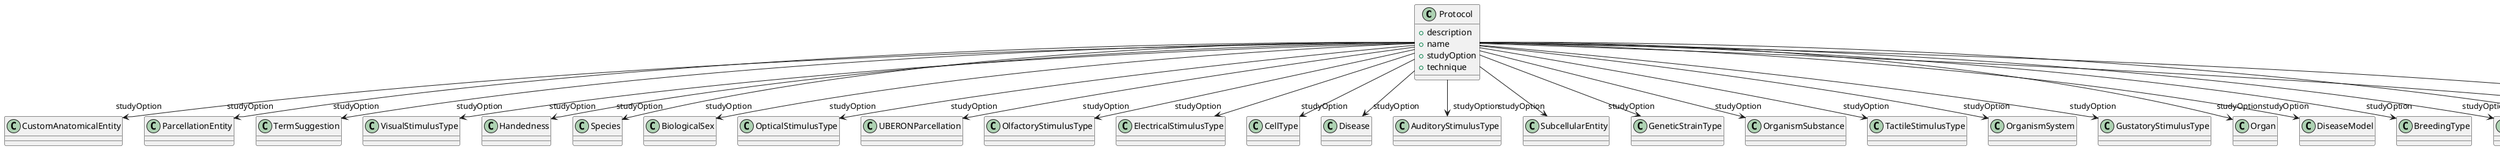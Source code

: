 @startuml
class Protocol {
+description
+name
+studyOption
+technique

}
Protocol -d-> "studyOption" CustomAnatomicalEntity
Protocol -d-> "studyOption" ParcellationEntity
Protocol -d-> "studyOption" TermSuggestion
Protocol -d-> "studyOption" VisualStimulusType
Protocol -d-> "studyOption" Handedness
Protocol -d-> "studyOption" Species
Protocol -d-> "studyOption" BiologicalSex
Protocol -d-> "studyOption" OpticalStimulusType
Protocol -d-> "studyOption" UBERONParcellation
Protocol -d-> "studyOption" OlfactoryStimulusType
Protocol -d-> "studyOption" ElectricalStimulusType
Protocol -d-> "studyOption" CellType
Protocol -d-> "studyOption" Disease
Protocol -d-> "studyOption" AuditoryStimulusType
Protocol -d-> "studyOption" SubcellularEntity
Protocol -d-> "studyOption" GeneticStrainType
Protocol -d-> "studyOption" OrganismSubstance
Protocol -d-> "studyOption" TactileStimulusType
Protocol -d-> "studyOption" OrganismSystem
Protocol -d-> "studyOption" GustatoryStimulusType
Protocol -d-> "studyOption" Organ
Protocol -d-> "studyOption" DiseaseModel
Protocol -d-> "studyOption" BreedingType
Protocol -d-> "studyOption" BiologicalOrder
Protocol -d-> "studyOption" MolecularEntity
Protocol -d-> "studyOption" CellCultureType
Protocol -d-> "technique" Technique

@enduml